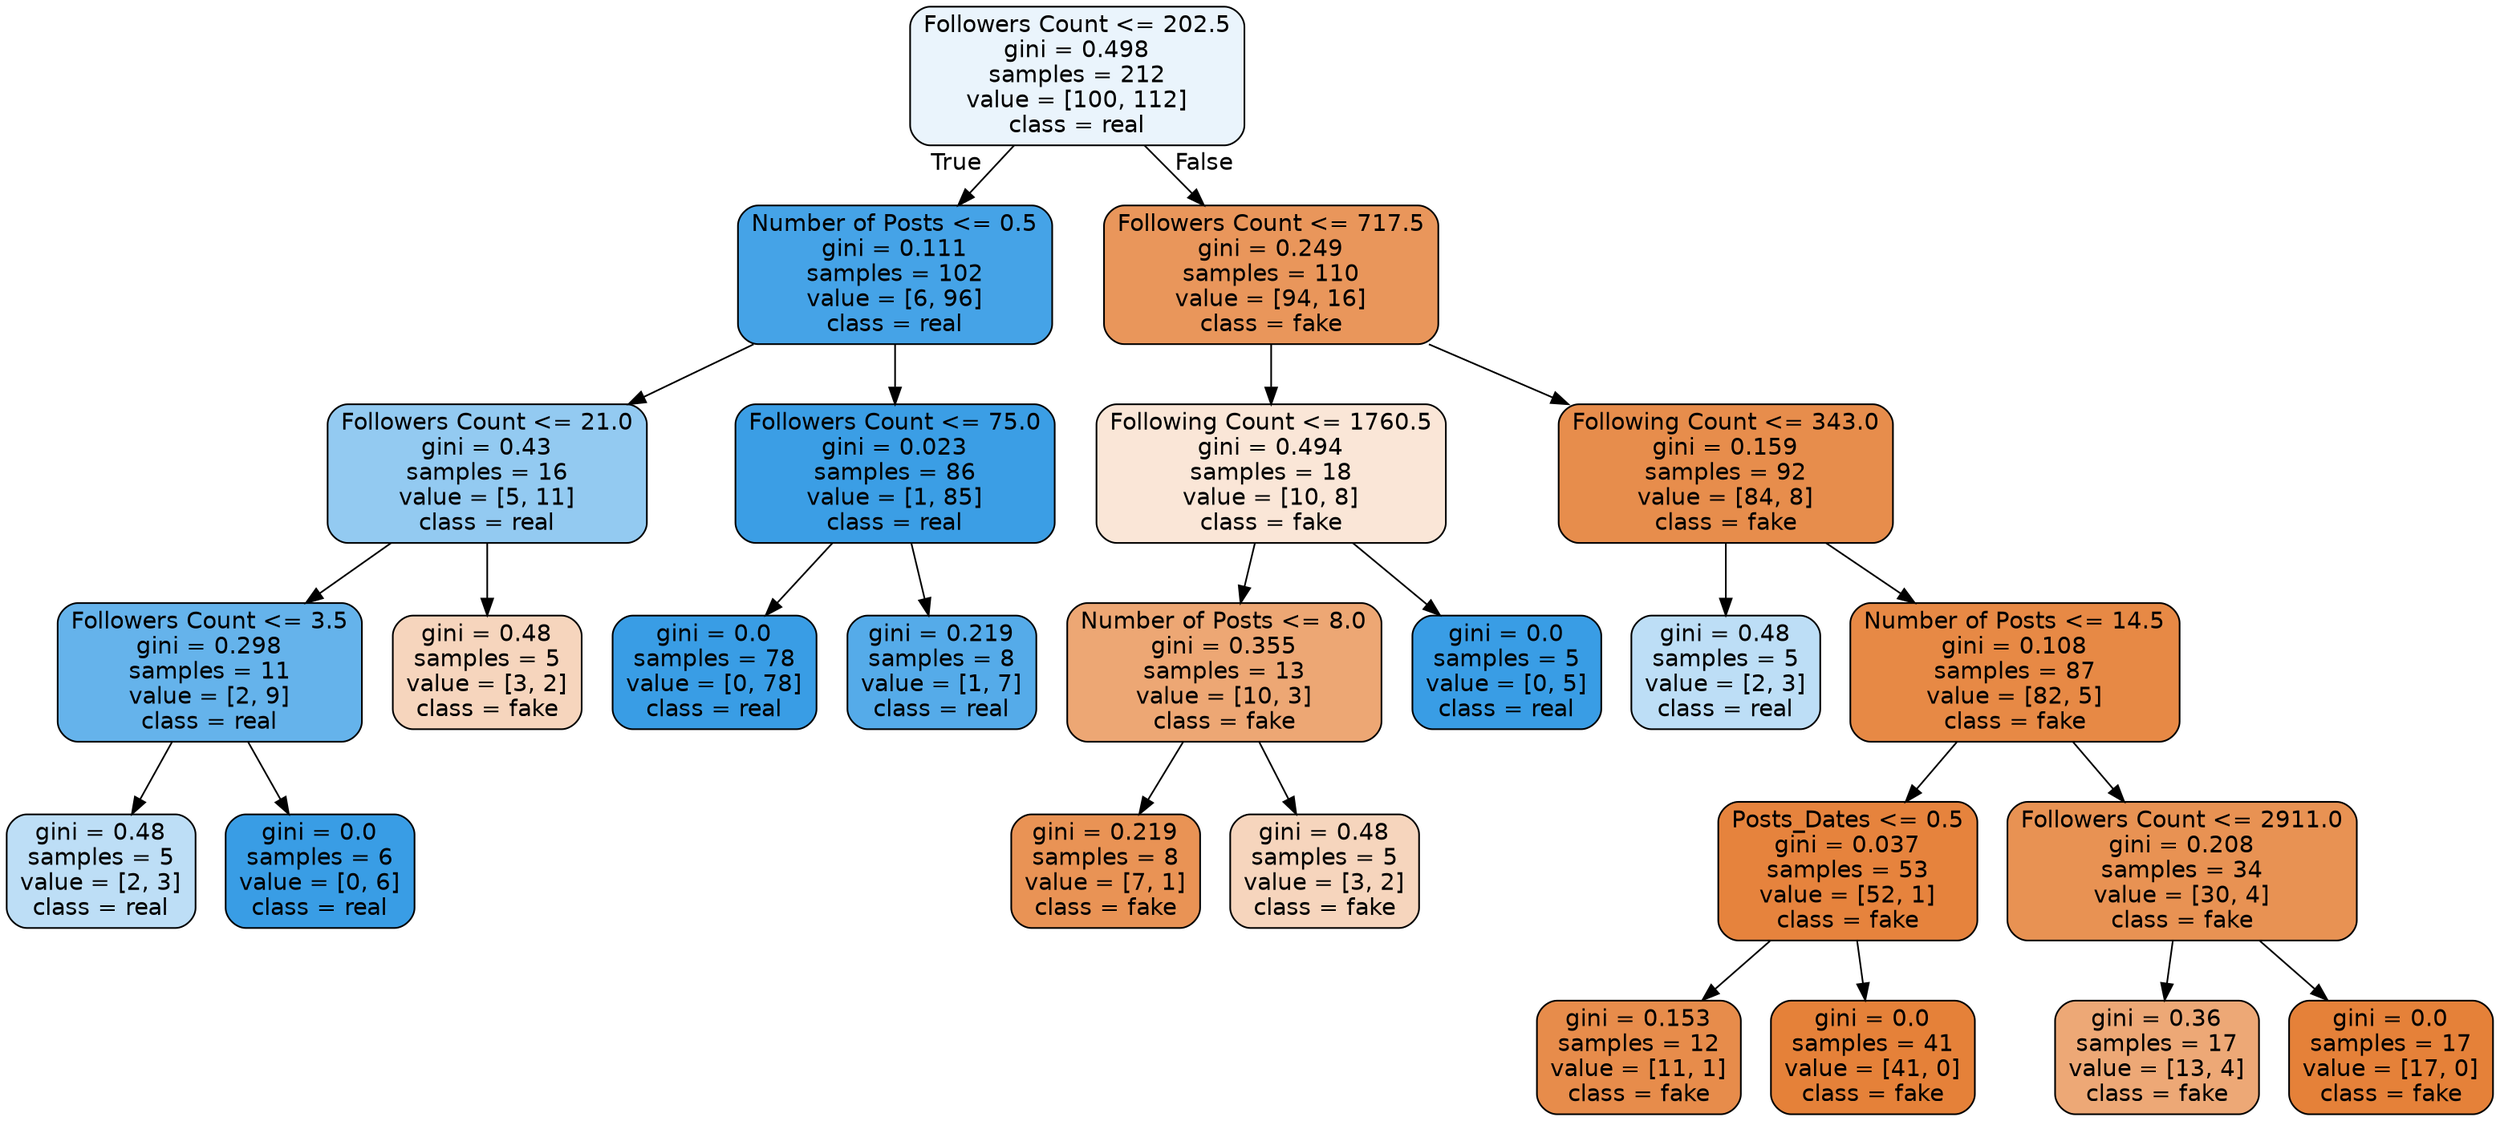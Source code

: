 digraph Tree {
node [shape=box, style="filled, rounded", color="black", fontname="helvetica"] ;
edge [fontname="helvetica"] ;
0 [label="Followers Count <= 202.5\ngini = 0.498\nsamples = 212\nvalue = [100, 112]\nclass = real", fillcolor="#eaf4fc"] ;
1 [label="Number of Posts <= 0.5\ngini = 0.111\nsamples = 102\nvalue = [6, 96]\nclass = real", fillcolor="#45a3e7"] ;
0 -> 1 [labeldistance=2.5, labelangle=45, headlabel="True"] ;
2 [label="Followers Count <= 21.0\ngini = 0.43\nsamples = 16\nvalue = [5, 11]\nclass = real", fillcolor="#93caf1"] ;
1 -> 2 ;
3 [label="Followers Count <= 3.5\ngini = 0.298\nsamples = 11\nvalue = [2, 9]\nclass = real", fillcolor="#65b3eb"] ;
2 -> 3 ;
4 [label="gini = 0.48\nsamples = 5\nvalue = [2, 3]\nclass = real", fillcolor="#bddef6"] ;
3 -> 4 ;
5 [label="gini = 0.0\nsamples = 6\nvalue = [0, 6]\nclass = real", fillcolor="#399de5"] ;
3 -> 5 ;
6 [label="gini = 0.48\nsamples = 5\nvalue = [3, 2]\nclass = fake", fillcolor="#f6d5bd"] ;
2 -> 6 ;
7 [label="Followers Count <= 75.0\ngini = 0.023\nsamples = 86\nvalue = [1, 85]\nclass = real", fillcolor="#3b9ee5"] ;
1 -> 7 ;
8 [label="gini = 0.0\nsamples = 78\nvalue = [0, 78]\nclass = real", fillcolor="#399de5"] ;
7 -> 8 ;
9 [label="gini = 0.219\nsamples = 8\nvalue = [1, 7]\nclass = real", fillcolor="#55abe9"] ;
7 -> 9 ;
10 [label="Followers Count <= 717.5\ngini = 0.249\nsamples = 110\nvalue = [94, 16]\nclass = fake", fillcolor="#e9965b"] ;
0 -> 10 [labeldistance=2.5, labelangle=-45, headlabel="False"] ;
11 [label="Following Count <= 1760.5\ngini = 0.494\nsamples = 18\nvalue = [10, 8]\nclass = fake", fillcolor="#fae6d7"] ;
10 -> 11 ;
12 [label="Number of Posts <= 8.0\ngini = 0.355\nsamples = 13\nvalue = [10, 3]\nclass = fake", fillcolor="#eda774"] ;
11 -> 12 ;
13 [label="gini = 0.219\nsamples = 8\nvalue = [7, 1]\nclass = fake", fillcolor="#e99355"] ;
12 -> 13 ;
14 [label="gini = 0.48\nsamples = 5\nvalue = [3, 2]\nclass = fake", fillcolor="#f6d5bd"] ;
12 -> 14 ;
15 [label="gini = 0.0\nsamples = 5\nvalue = [0, 5]\nclass = real", fillcolor="#399de5"] ;
11 -> 15 ;
16 [label="Following Count <= 343.0\ngini = 0.159\nsamples = 92\nvalue = [84, 8]\nclass = fake", fillcolor="#e78d4c"] ;
10 -> 16 ;
17 [label="gini = 0.48\nsamples = 5\nvalue = [2, 3]\nclass = real", fillcolor="#bddef6"] ;
16 -> 17 ;
18 [label="Number of Posts <= 14.5\ngini = 0.108\nsamples = 87\nvalue = [82, 5]\nclass = fake", fillcolor="#e78945"] ;
16 -> 18 ;
19 [label="Posts_Dates <= 0.5\ngini = 0.037\nsamples = 53\nvalue = [52, 1]\nclass = fake", fillcolor="#e6833d"] ;
18 -> 19 ;
20 [label="gini = 0.153\nsamples = 12\nvalue = [11, 1]\nclass = fake", fillcolor="#e78c4b"] ;
19 -> 20 ;
21 [label="gini = 0.0\nsamples = 41\nvalue = [41, 0]\nclass = fake", fillcolor="#e58139"] ;
19 -> 21 ;
22 [label="Followers Count <= 2911.0\ngini = 0.208\nsamples = 34\nvalue = [30, 4]\nclass = fake", fillcolor="#e89253"] ;
18 -> 22 ;
23 [label="gini = 0.36\nsamples = 17\nvalue = [13, 4]\nclass = fake", fillcolor="#eda876"] ;
22 -> 23 ;
24 [label="gini = 0.0\nsamples = 17\nvalue = [17, 0]\nclass = fake", fillcolor="#e58139"] ;
22 -> 24 ;
}